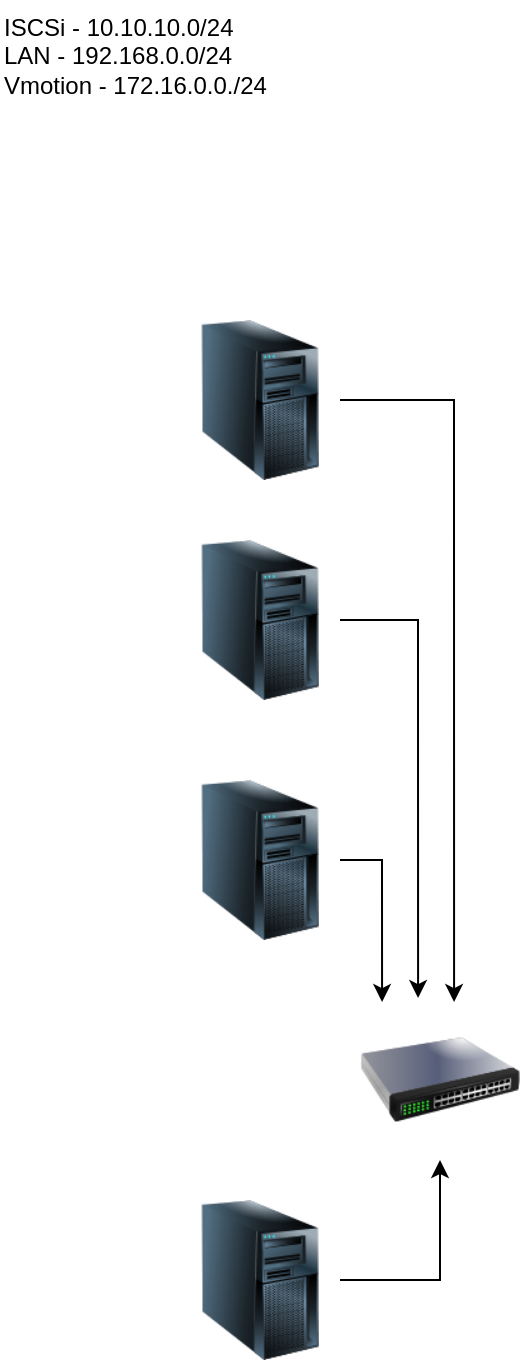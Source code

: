 <mxfile version="13.10.0" type="github"><diagram id="UTsrj9zy2FsQwudx2wQN" name="Page-1"><mxGraphModel dx="1041" dy="790" grid="1" gridSize="10" guides="1" tooltips="1" connect="1" arrows="1" fold="1" page="1" pageScale="1" pageWidth="850" pageHeight="1100" math="0" shadow="0"><root><mxCell id="0"/><mxCell id="1" parent="0"/><mxCell id="OHEoidDT8wOifvf5l5tZ-14" style="edgeStyle=orthogonalEdgeStyle;rounded=0;orthogonalLoop=1;jettySize=auto;html=1;entryX=0.588;entryY=0.013;entryDx=0;entryDy=0;entryPerimeter=0;" edge="1" parent="1" source="OHEoidDT8wOifvf5l5tZ-2" target="OHEoidDT8wOifvf5l5tZ-6"><mxGeometry relative="1" as="geometry"/></mxCell><mxCell id="OHEoidDT8wOifvf5l5tZ-2" value="" style="image;html=1;image=img/lib/clip_art/computers/Server_Tower_128x128.png" vertex="1" parent="1"><mxGeometry x="100" y="170" width="80" height="80" as="geometry"/></mxCell><mxCell id="OHEoidDT8wOifvf5l5tZ-13" style="edgeStyle=orthogonalEdgeStyle;rounded=0;orthogonalLoop=1;jettySize=auto;html=1;entryX=0.363;entryY=-0.012;entryDx=0;entryDy=0;entryPerimeter=0;" edge="1" parent="1" source="OHEoidDT8wOifvf5l5tZ-3" target="OHEoidDT8wOifvf5l5tZ-6"><mxGeometry relative="1" as="geometry"/></mxCell><mxCell id="OHEoidDT8wOifvf5l5tZ-3" value="" style="image;html=1;image=img/lib/clip_art/computers/Server_Tower_128x128.png" vertex="1" parent="1"><mxGeometry x="100" y="280" width="80" height="80" as="geometry"/></mxCell><mxCell id="OHEoidDT8wOifvf5l5tZ-11" style="edgeStyle=orthogonalEdgeStyle;rounded=0;orthogonalLoop=1;jettySize=auto;html=1;entryX=0.138;entryY=0.013;entryDx=0;entryDy=0;entryPerimeter=0;" edge="1" parent="1" source="OHEoidDT8wOifvf5l5tZ-4" target="OHEoidDT8wOifvf5l5tZ-6"><mxGeometry relative="1" as="geometry"/></mxCell><mxCell id="OHEoidDT8wOifvf5l5tZ-4" value="" style="image;html=1;image=img/lib/clip_art/computers/Server_Tower_128x128.png" vertex="1" parent="1"><mxGeometry x="100" y="400" width="80" height="80" as="geometry"/></mxCell><mxCell id="OHEoidDT8wOifvf5l5tZ-15" style="edgeStyle=orthogonalEdgeStyle;rounded=0;orthogonalLoop=1;jettySize=auto;html=1;entryX=0.5;entryY=1;entryDx=0;entryDy=0;" edge="1" parent="1" source="OHEoidDT8wOifvf5l5tZ-5" target="OHEoidDT8wOifvf5l5tZ-6"><mxGeometry relative="1" as="geometry"/></mxCell><mxCell id="OHEoidDT8wOifvf5l5tZ-5" value="" style="image;html=1;image=img/lib/clip_art/computers/Server_Tower_128x128.png" vertex="1" parent="1"><mxGeometry x="100" y="610" width="80" height="80" as="geometry"/></mxCell><mxCell id="OHEoidDT8wOifvf5l5tZ-6" value="" style="image;html=1;image=img/lib/clip_art/networking/Switch_128x128.png" vertex="1" parent="1"><mxGeometry x="190" y="510" width="80" height="80" as="geometry"/></mxCell><mxCell id="OHEoidDT8wOifvf5l5tZ-16" value="&lt;div&gt;ISCSi - 10.10.10.0/24&lt;/div&gt;&lt;div&gt;LAN - 192.168.0.0/24&lt;/div&gt;&lt;div&gt;Vmotion - 172.16.0.0./24&lt;/div&gt;&lt;div&gt;&lt;br&gt;&lt;/div&gt;&lt;div&gt;&lt;br&gt;&lt;/div&gt;&lt;div&gt;&lt;br&gt;&lt;/div&gt;" style="text;html=1;strokeColor=none;fillColor=none;align=left;verticalAlign=top;whiteSpace=wrap;rounded=0;" vertex="1" parent="1"><mxGeometry x="10" y="10" width="150" height="60" as="geometry"/></mxCell></root></mxGraphModel></diagram></mxfile>
